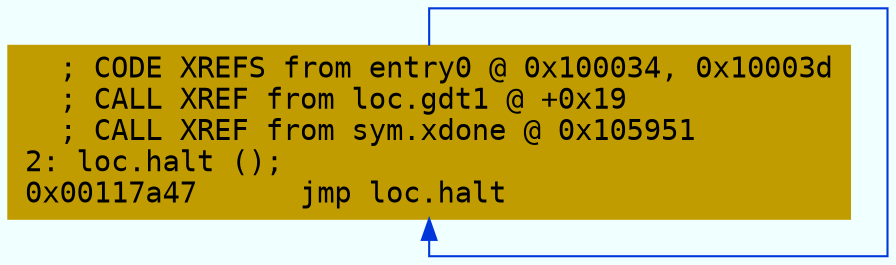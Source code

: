 digraph code {
	graph [bgcolor=azure fontsize=8 fontname="Courier" splines="ortho"];
	node [fillcolor=gray style=filled shape=box];
	edge [arrowhead="normal"];
	"0x00117a47" [URL="loc.halt/0x00117a47", fillcolor="#c19c00",color="#c19c00", fontname="Courier",label="  ; CODE XREFS from entry0 @ 0x100034, 0x10003d\l  ; CALL XREF from loc.gdt1 @ +0x19\l  ; CALL XREF from sym.xdone @ 0x105951\l2: loc.halt ();\l0x00117a47      jmp loc.halt\l"]
        "0x00117a47" -> "0x00117a47" [color="#0037da"];
}

